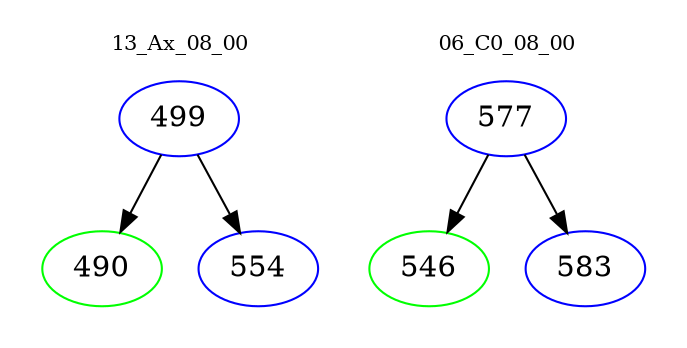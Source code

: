 digraph{
subgraph cluster_0 {
color = white
label = "13_Ax_08_00";
fontsize=10;
T0_499 [label="499", color="blue"]
T0_499 -> T0_490 [color="black"]
T0_490 [label="490", color="green"]
T0_499 -> T0_554 [color="black"]
T0_554 [label="554", color="blue"]
}
subgraph cluster_1 {
color = white
label = "06_C0_08_00";
fontsize=10;
T1_577 [label="577", color="blue"]
T1_577 -> T1_546 [color="black"]
T1_546 [label="546", color="green"]
T1_577 -> T1_583 [color="black"]
T1_583 [label="583", color="blue"]
}
}

